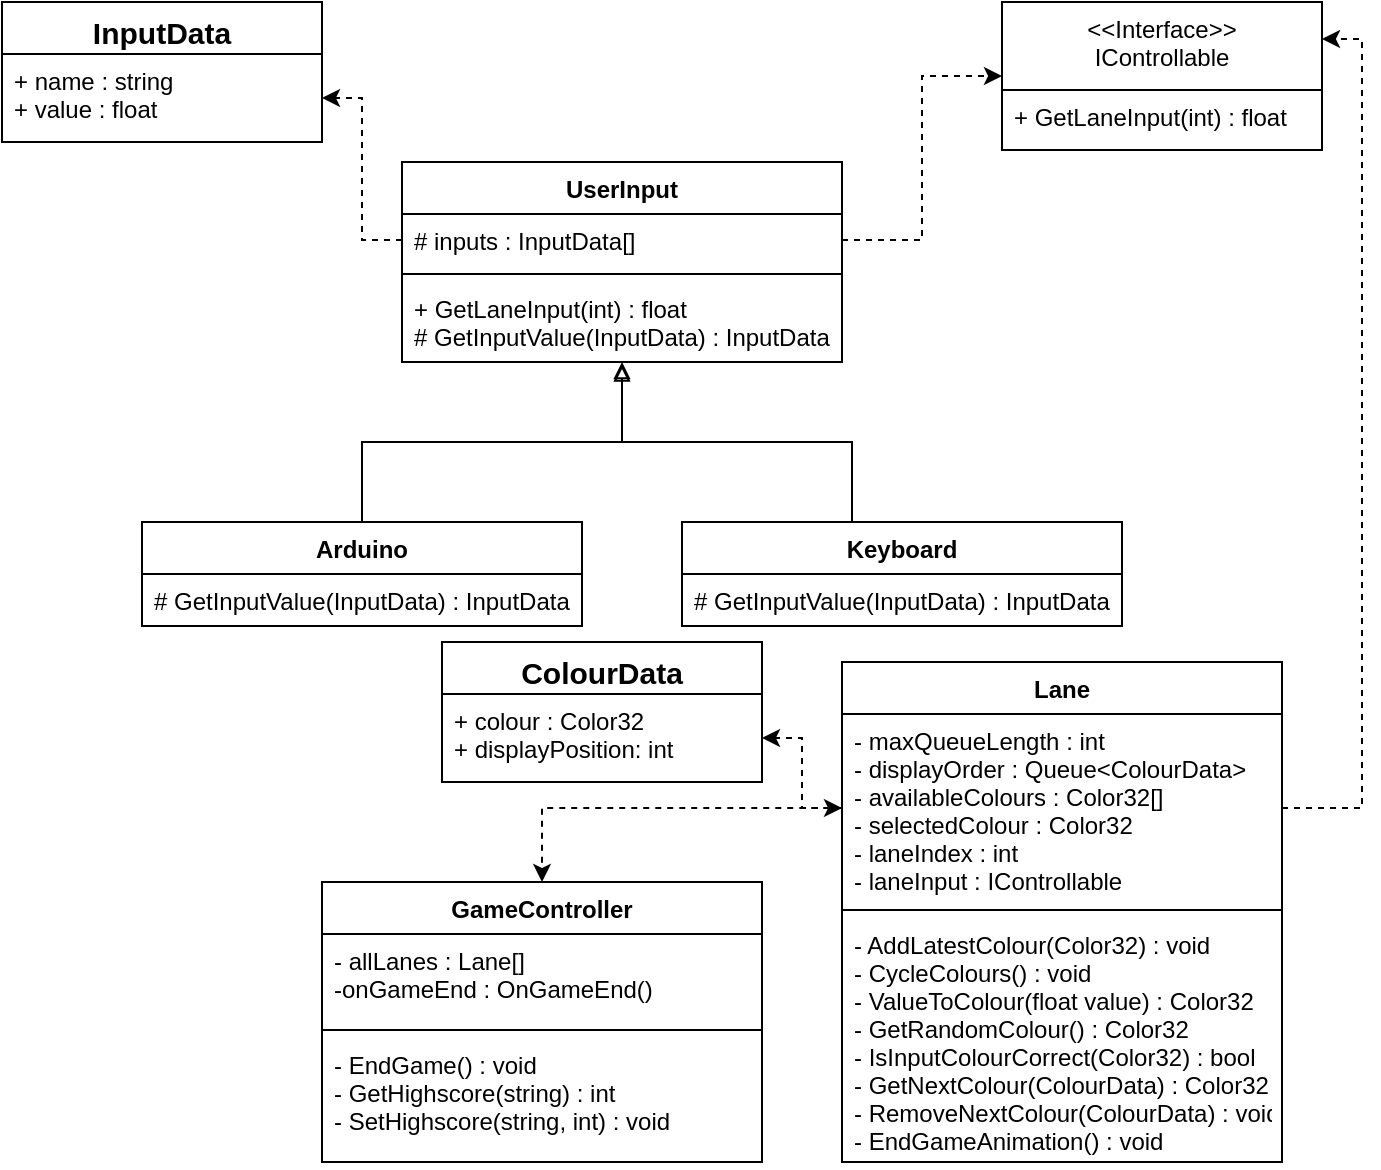 <mxfile version="12.7.0" type="device"><diagram id="hnfnKzpEaWl33FeVq2EZ" name="Page-1"><mxGraphModel dx="1185" dy="659" grid="1" gridSize="10" guides="1" tooltips="1" connect="1" arrows="1" fold="1" page="1" pageScale="1" pageWidth="827" pageHeight="1169" math="0" shadow="0"><root><mxCell id="0"/><mxCell id="1" parent="0"/><mxCell id="UsrmRho1Gt-QFiEGEs0p-1" value="UserInput" style="swimlane;fontStyle=1;align=center;verticalAlign=top;childLayout=stackLayout;horizontal=1;startSize=26;horizontalStack=0;resizeParent=1;resizeParentMax=0;resizeLast=0;collapsible=1;marginBottom=0;" vertex="1" parent="1"><mxGeometry x="220" y="180" width="220" height="100" as="geometry"/></mxCell><mxCell id="UsrmRho1Gt-QFiEGEs0p-2" value="# inputs : InputData[]" style="text;strokeColor=none;fillColor=none;align=left;verticalAlign=top;spacingLeft=4;spacingRight=4;overflow=hidden;rotatable=0;points=[[0,0.5],[1,0.5]];portConstraint=eastwest;" vertex="1" parent="UsrmRho1Gt-QFiEGEs0p-1"><mxGeometry y="26" width="220" height="26" as="geometry"/></mxCell><mxCell id="UsrmRho1Gt-QFiEGEs0p-3" value="" style="line;strokeWidth=1;fillColor=none;align=left;verticalAlign=middle;spacingTop=-1;spacingLeft=3;spacingRight=3;rotatable=0;labelPosition=right;points=[];portConstraint=eastwest;" vertex="1" parent="UsrmRho1Gt-QFiEGEs0p-1"><mxGeometry y="52" width="220" height="8" as="geometry"/></mxCell><mxCell id="UsrmRho1Gt-QFiEGEs0p-4" value="+ GetLaneInput(int) : float&#xA;# GetInputValue(InputData) : InputData&#xA;" style="text;strokeColor=none;fillColor=none;align=left;verticalAlign=top;spacingLeft=4;spacingRight=4;overflow=hidden;rotatable=0;points=[[0,0.5],[1,0.5]];portConstraint=eastwest;" vertex="1" parent="UsrmRho1Gt-QFiEGEs0p-1"><mxGeometry y="60" width="220" height="40" as="geometry"/></mxCell><mxCell id="UsrmRho1Gt-QFiEGEs0p-9" value="&lt;&lt;Interface&gt;&gt;&#xA;IControllable&#xA;" style="swimlane;fontStyle=0;childLayout=stackLayout;horizontal=1;startSize=44;fillColor=none;horizontalStack=0;resizeParent=1;resizeParentMax=0;resizeLast=0;collapsible=1;marginBottom=0;strokeColor=#000000;verticalAlign=top;align=center;" vertex="1" parent="1"><mxGeometry x="520" y="100" width="160" height="74" as="geometry"/></mxCell><mxCell id="UsrmRho1Gt-QFiEGEs0p-10" value="+ GetLaneInput(int) : float" style="text;strokeColor=none;fillColor=none;align=left;verticalAlign=top;spacingLeft=4;spacingRight=4;overflow=hidden;rotatable=0;points=[[0,0.5],[1,0.5]];portConstraint=eastwest;" vertex="1" parent="UsrmRho1Gt-QFiEGEs0p-9"><mxGeometry y="44" width="160" height="30" as="geometry"/></mxCell><mxCell id="UsrmRho1Gt-QFiEGEs0p-14" value="InputData" style="swimlane;fontStyle=1;align=center;verticalAlign=top;childLayout=stackLayout;horizontal=1;startSize=26;horizontalStack=0;resizeParent=1;resizeParentMax=0;resizeLast=0;collapsible=1;marginBottom=0;strokeColor=#000000;fontSize=15;" vertex="1" parent="1"><mxGeometry x="20" y="100" width="160" height="70" as="geometry"/></mxCell><mxCell id="UsrmRho1Gt-QFiEGEs0p-15" value="+ name : string&#xA;+ value : float&#xA;" style="text;strokeColor=none;fillColor=none;align=left;verticalAlign=top;spacingLeft=4;spacingRight=4;overflow=hidden;rotatable=0;points=[[0,0.5],[1,0.5]];portConstraint=eastwest;" vertex="1" parent="UsrmRho1Gt-QFiEGEs0p-14"><mxGeometry y="26" width="160" height="44" as="geometry"/></mxCell><mxCell id="UsrmRho1Gt-QFiEGEs0p-29" style="edgeStyle=orthogonalEdgeStyle;rounded=0;orthogonalLoop=1;jettySize=auto;html=1;exitX=0.5;exitY=0;exitDx=0;exitDy=0;entryX=0.5;entryY=1.032;entryDx=0;entryDy=0;entryPerimeter=0;fontSize=15;endArrow=block;endFill=0;" edge="1" parent="1" source="UsrmRho1Gt-QFiEGEs0p-19" target="UsrmRho1Gt-QFiEGEs0p-4"><mxGeometry relative="1" as="geometry"><Array as="points"><mxPoint x="445" y="320"/><mxPoint x="330" y="320"/></Array></mxGeometry></mxCell><mxCell id="UsrmRho1Gt-QFiEGEs0p-19" value="Keyboard" style="swimlane;fontStyle=1;align=center;verticalAlign=top;childLayout=stackLayout;horizontal=1;startSize=26;horizontalStack=0;resizeParent=1;resizeParentMax=0;resizeLast=0;collapsible=1;marginBottom=0;" vertex="1" parent="1"><mxGeometry x="360" y="360" width="220" height="52" as="geometry"/></mxCell><mxCell id="UsrmRho1Gt-QFiEGEs0p-22" value="# GetInputValue(InputData) : InputData" style="text;strokeColor=none;fillColor=none;align=left;verticalAlign=top;spacingLeft=4;spacingRight=4;overflow=hidden;rotatable=0;points=[[0,0.5],[1,0.5]];portConstraint=eastwest;" vertex="1" parent="UsrmRho1Gt-QFiEGEs0p-19"><mxGeometry y="26" width="220" height="26" as="geometry"/></mxCell><mxCell id="UsrmRho1Gt-QFiEGEs0p-27" style="edgeStyle=orthogonalEdgeStyle;rounded=0;orthogonalLoop=1;jettySize=auto;html=1;exitX=0.5;exitY=0;exitDx=0;exitDy=0;entryX=0.5;entryY=1;entryDx=0;entryDy=0;fontSize=15;endArrow=block;endFill=0;" edge="1" parent="1" source="UsrmRho1Gt-QFiEGEs0p-23" target="UsrmRho1Gt-QFiEGEs0p-1"><mxGeometry relative="1" as="geometry"/></mxCell><mxCell id="UsrmRho1Gt-QFiEGEs0p-23" value="Arduino" style="swimlane;fontStyle=1;align=center;verticalAlign=top;childLayout=stackLayout;horizontal=1;startSize=26;horizontalStack=0;resizeParent=1;resizeParentMax=0;resizeLast=0;collapsible=1;marginBottom=0;" vertex="1" parent="1"><mxGeometry x="90" y="360" width="220" height="52" as="geometry"/></mxCell><mxCell id="UsrmRho1Gt-QFiEGEs0p-26" value="# GetInputValue(InputData) : InputData" style="text;strokeColor=none;fillColor=none;align=left;verticalAlign=top;spacingLeft=4;spacingRight=4;overflow=hidden;rotatable=0;points=[[0,0.5],[1,0.5]];portConstraint=eastwest;" vertex="1" parent="UsrmRho1Gt-QFiEGEs0p-23"><mxGeometry y="26" width="220" height="26" as="geometry"/></mxCell><mxCell id="UsrmRho1Gt-QFiEGEs0p-32" style="edgeStyle=orthogonalEdgeStyle;rounded=0;orthogonalLoop=1;jettySize=auto;html=1;exitX=0;exitY=0.5;exitDx=0;exitDy=0;entryX=1;entryY=0.5;entryDx=0;entryDy=0;endArrow=classic;endFill=1;strokeColor=#000000;fontSize=15;dashed=1;" edge="1" parent="1" source="UsrmRho1Gt-QFiEGEs0p-2" target="UsrmRho1Gt-QFiEGEs0p-15"><mxGeometry relative="1" as="geometry"/></mxCell><mxCell id="UsrmRho1Gt-QFiEGEs0p-37" style="edgeStyle=orthogonalEdgeStyle;rounded=0;orthogonalLoop=1;jettySize=auto;html=1;exitX=1;exitY=0.5;exitDx=0;exitDy=0;entryX=0;entryY=0.5;entryDx=0;entryDy=0;dashed=1;endArrow=classic;endFill=1;strokeColor=#000000;fontSize=15;" edge="1" parent="1" source="UsrmRho1Gt-QFiEGEs0p-2" target="UsrmRho1Gt-QFiEGEs0p-9"><mxGeometry relative="1" as="geometry"/></mxCell><mxCell id="UsrmRho1Gt-QFiEGEs0p-43" value="Lane" style="swimlane;fontStyle=1;align=center;verticalAlign=top;childLayout=stackLayout;horizontal=1;startSize=26;horizontalStack=0;resizeParent=1;resizeParentMax=0;resizeLast=0;collapsible=1;marginBottom=0;" vertex="1" parent="1"><mxGeometry x="440" y="430" width="220" height="250" as="geometry"/></mxCell><mxCell id="UsrmRho1Gt-QFiEGEs0p-44" value="- maxQueueLength : int&#xA;- displayOrder : Queue&lt;ColourData&gt;&#xA;- availableColours : Color32[]&#xA;- selectedColour : Color32&#xA;- laneIndex : int&#xA;- laneInput : IControllable&#xA;&#xA;&#xA;" style="text;strokeColor=none;fillColor=none;align=left;verticalAlign=top;spacingLeft=4;spacingRight=4;overflow=hidden;rotatable=0;points=[[0,0.5],[1,0.5]];portConstraint=eastwest;" vertex="1" parent="UsrmRho1Gt-QFiEGEs0p-43"><mxGeometry y="26" width="220" height="94" as="geometry"/></mxCell><mxCell id="UsrmRho1Gt-QFiEGEs0p-45" value="" style="line;strokeWidth=1;fillColor=none;align=left;verticalAlign=middle;spacingTop=-1;spacingLeft=3;spacingRight=3;rotatable=0;labelPosition=right;points=[];portConstraint=eastwest;" vertex="1" parent="UsrmRho1Gt-QFiEGEs0p-43"><mxGeometry y="120" width="220" height="8" as="geometry"/></mxCell><mxCell id="UsrmRho1Gt-QFiEGEs0p-46" value="- AddLatestColour(Color32) : void&#xA;- CycleColours() : void&#xA;- ValueToColour(float value) : Color32&#xA;- GetRandomColour() : Color32&#xA;- IsInputColourCorrect(Color32) : bool&#xA;- GetNextColour(ColourData) : Color32&#xA;- RemoveNextColour(ColourData) : void&#xA;- EndGameAnimation() : void&#xA;&#xA;" style="text;strokeColor=none;fillColor=none;align=left;verticalAlign=top;spacingLeft=4;spacingRight=4;overflow=hidden;rotatable=0;points=[[0,0.5],[1,0.5]];portConstraint=eastwest;" vertex="1" parent="UsrmRho1Gt-QFiEGEs0p-43"><mxGeometry y="128" width="220" height="122" as="geometry"/></mxCell><mxCell id="UsrmRho1Gt-QFiEGEs0p-47" value="ColourData" style="swimlane;fontStyle=1;align=center;verticalAlign=top;childLayout=stackLayout;horizontal=1;startSize=26;horizontalStack=0;resizeParent=1;resizeParentMax=0;resizeLast=0;collapsible=1;marginBottom=0;strokeColor=#000000;fontSize=15;" vertex="1" parent="1"><mxGeometry x="240" y="420" width="160" height="70" as="geometry"/></mxCell><mxCell id="UsrmRho1Gt-QFiEGEs0p-48" value="+ colour : Color32&#xA;+ displayPosition: int&#xA;" style="text;strokeColor=none;fillColor=none;align=left;verticalAlign=top;spacingLeft=4;spacingRight=4;overflow=hidden;rotatable=0;points=[[0,0.5],[1,0.5]];portConstraint=eastwest;" vertex="1" parent="UsrmRho1Gt-QFiEGEs0p-47"><mxGeometry y="26" width="160" height="44" as="geometry"/></mxCell><mxCell id="UsrmRho1Gt-QFiEGEs0p-50" style="edgeStyle=orthogonalEdgeStyle;rounded=0;orthogonalLoop=1;jettySize=auto;html=1;exitX=1;exitY=0.5;exitDx=0;exitDy=0;entryX=1;entryY=0.25;entryDx=0;entryDy=0;dashed=1;endArrow=classic;endFill=1;strokeColor=#000000;fontSize=15;" edge="1" parent="1" source="UsrmRho1Gt-QFiEGEs0p-44" target="UsrmRho1Gt-QFiEGEs0p-9"><mxGeometry relative="1" as="geometry"/></mxCell><mxCell id="UsrmRho1Gt-QFiEGEs0p-51" style="edgeStyle=orthogonalEdgeStyle;rounded=0;orthogonalLoop=1;jettySize=auto;html=1;exitX=0;exitY=0.5;exitDx=0;exitDy=0;entryX=1;entryY=0.5;entryDx=0;entryDy=0;dashed=1;endArrow=classic;endFill=1;strokeColor=#000000;fontSize=15;" edge="1" parent="1" source="UsrmRho1Gt-QFiEGEs0p-44" target="UsrmRho1Gt-QFiEGEs0p-48"><mxGeometry relative="1" as="geometry"/></mxCell><mxCell id="UsrmRho1Gt-QFiEGEs0p-52" value="GameController" style="swimlane;fontStyle=1;align=center;verticalAlign=top;childLayout=stackLayout;horizontal=1;startSize=26;horizontalStack=0;resizeParent=1;resizeParentMax=0;resizeLast=0;collapsible=1;marginBottom=0;" vertex="1" parent="1"><mxGeometry x="180" y="540" width="220" height="140" as="geometry"/></mxCell><mxCell id="UsrmRho1Gt-QFiEGEs0p-53" value="- allLanes : Lane[]&#xA;-onGameEnd : OnGameEnd()&#xA;" style="text;strokeColor=none;fillColor=none;align=left;verticalAlign=top;spacingLeft=4;spacingRight=4;overflow=hidden;rotatable=0;points=[[0,0.5],[1,0.5]];portConstraint=eastwest;" vertex="1" parent="UsrmRho1Gt-QFiEGEs0p-52"><mxGeometry y="26" width="220" height="44" as="geometry"/></mxCell><mxCell id="UsrmRho1Gt-QFiEGEs0p-54" value="" style="line;strokeWidth=1;fillColor=none;align=left;verticalAlign=middle;spacingTop=-1;spacingLeft=3;spacingRight=3;rotatable=0;labelPosition=right;points=[];portConstraint=eastwest;" vertex="1" parent="UsrmRho1Gt-QFiEGEs0p-52"><mxGeometry y="70" width="220" height="8" as="geometry"/></mxCell><mxCell id="UsrmRho1Gt-QFiEGEs0p-55" value="- EndGame() : void&#xA;- GetHighscore(string) : int&#xA;- SetHighscore(string,  int) : void&#xA;" style="text;strokeColor=none;fillColor=none;align=left;verticalAlign=top;spacingLeft=4;spacingRight=4;overflow=hidden;rotatable=0;points=[[0,0.5],[1,0.5]];portConstraint=eastwest;" vertex="1" parent="UsrmRho1Gt-QFiEGEs0p-52"><mxGeometry y="78" width="220" height="62" as="geometry"/></mxCell><mxCell id="UsrmRho1Gt-QFiEGEs0p-62" style="edgeStyle=orthogonalEdgeStyle;rounded=0;orthogonalLoop=1;jettySize=auto;html=1;exitX=0;exitY=0.5;exitDx=0;exitDy=0;entryX=0.5;entryY=0;entryDx=0;entryDy=0;dashed=1;endArrow=classic;endFill=1;strokeColor=#000000;fontSize=15;startArrow=classic;startFill=1;" edge="1" parent="1" source="UsrmRho1Gt-QFiEGEs0p-44" target="UsrmRho1Gt-QFiEGEs0p-52"><mxGeometry relative="1" as="geometry"/></mxCell></root></mxGraphModel></diagram></mxfile>